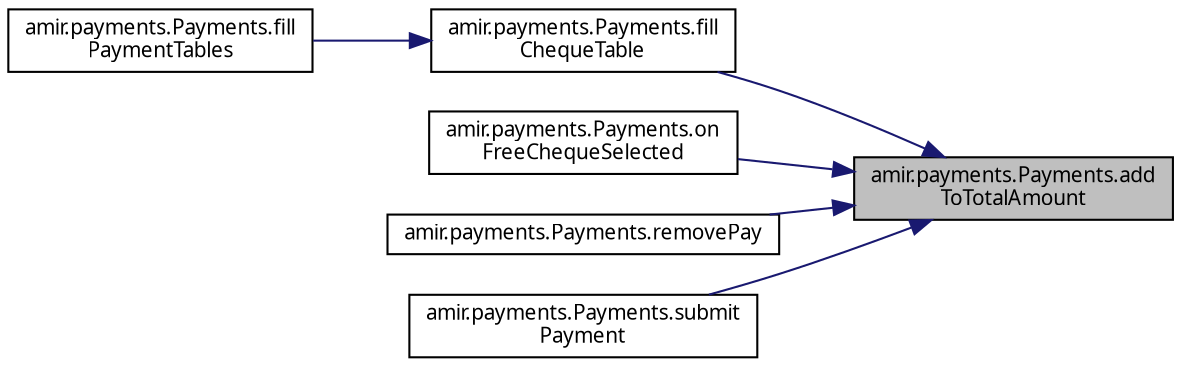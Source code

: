 digraph "amir.payments.Payments.addToTotalAmount"
{
 // LATEX_PDF_SIZE
  edge [fontname="FreeSans.ttf",fontsize="10",labelfontname="FreeSans.ttf",labelfontsize="10"];
  node [fontname="FreeSans.ttf",fontsize="10",shape=record];
  rankdir="RL";
  Node1 [label="amir.payments.Payments.add\lToTotalAmount",height=0.2,width=0.4,color="black", fillcolor="grey75", style="filled", fontcolor="black",tooltip=" "];
  Node1 -> Node2 [dir="back",color="midnightblue",fontsize="10",style="solid",fontname="FreeSans.ttf"];
  Node2 [label="amir.payments.Payments.fill\lChequeTable",height=0.2,width=0.4,color="black", fillcolor="white", style="filled",URL="$classamir_1_1payments_1_1_payments.html#a38930601afc2fc4bc279665a9af22f8e",tooltip=" "];
  Node2 -> Node3 [dir="back",color="midnightblue",fontsize="10",style="solid",fontname="FreeSans.ttf"];
  Node3 [label="amir.payments.Payments.fill\lPaymentTables",height=0.2,width=0.4,color="black", fillcolor="white", style="filled",URL="$classamir_1_1payments_1_1_payments.html#ab71cc0dd836ce06b53b667d04141cd58",tooltip=" "];
  Node1 -> Node4 [dir="back",color="midnightblue",fontsize="10",style="solid",fontname="FreeSans.ttf"];
  Node4 [label="amir.payments.Payments.on\lFreeChequeSelected",height=0.2,width=0.4,color="black", fillcolor="white", style="filled",URL="$classamir_1_1payments_1_1_payments.html#a89837dab90a73d1975751e199e7f6fef",tooltip=" "];
  Node1 -> Node5 [dir="back",color="midnightblue",fontsize="10",style="solid",fontname="FreeSans.ttf"];
  Node5 [label="amir.payments.Payments.removePay",height=0.2,width=0.4,color="black", fillcolor="white", style="filled",URL="$classamir_1_1payments_1_1_payments.html#a902078d8e6b5432646849f26ef7126fd",tooltip=" "];
  Node1 -> Node6 [dir="back",color="midnightblue",fontsize="10",style="solid",fontname="FreeSans.ttf"];
  Node6 [label="amir.payments.Payments.submit\lPayment",height=0.2,width=0.4,color="black", fillcolor="white", style="filled",URL="$classamir_1_1payments_1_1_payments.html#a96b9edbb77aaa5f853d0217b969556c2",tooltip=" "];
}
